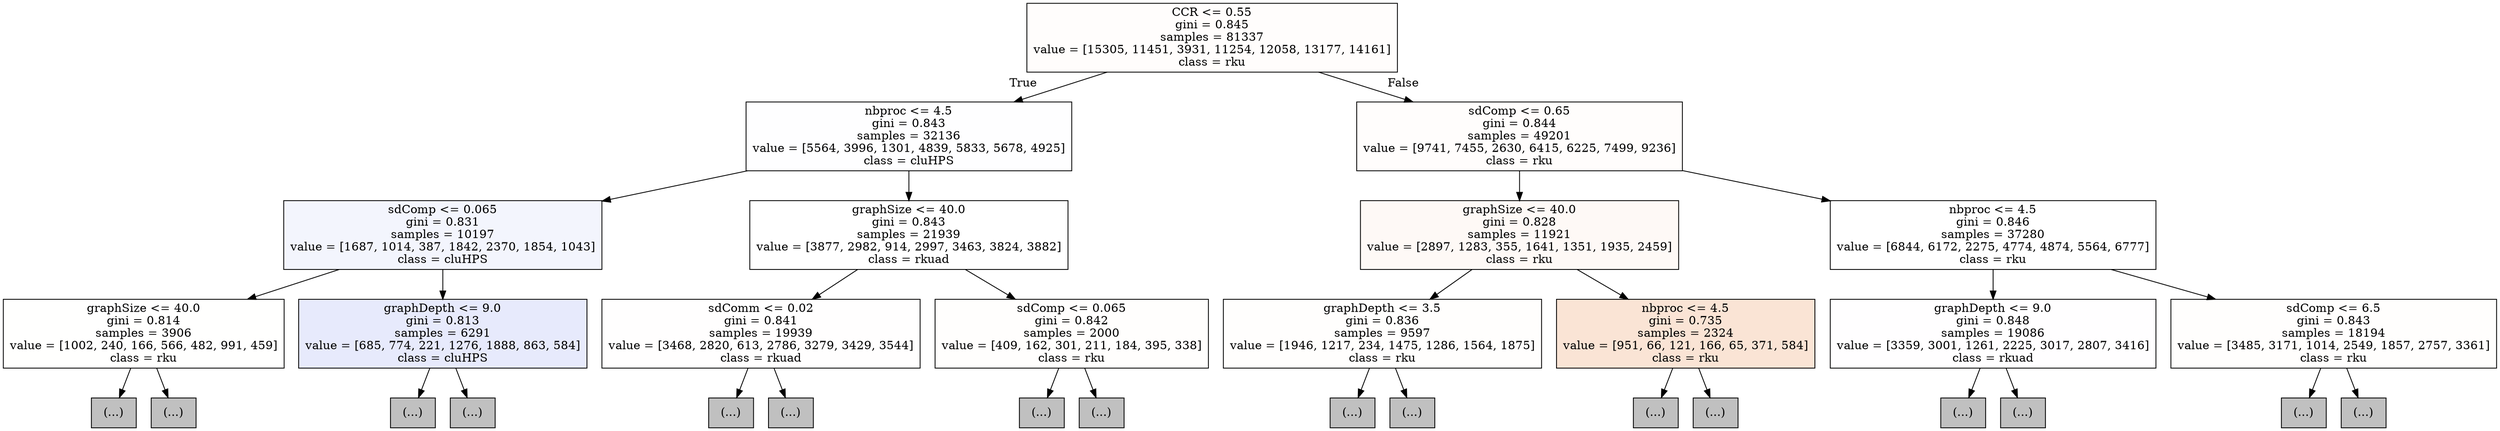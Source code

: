 digraph Tree {
node [shape=box, style="filled", color="black"] ;
0 [label="CCR <= 0.55\ngini = 0.845\nsamples = 81337\nvalue = [15305, 11451, 3931, 11254, 12058, 13177, 14161]\nclass = rku", fillcolor="#fffdfc"] ;
1 [label="nbproc <= 4.5\ngini = 0.843\nsamples = 32136\nvalue = [5564, 3996, 1301, 4839, 5833, 5678, 4925]\nclass = cluHPS", fillcolor="#fefeff"] ;
0 -> 1 [labeldistance=2.5, labelangle=45, headlabel="True"] ;
2 [label="sdComp <= 0.065\ngini = 0.831\nsamples = 10197\nvalue = [1687, 1014, 387, 1842, 2370, 1854, 1043]\nclass = cluHPS", fillcolor="#f3f5fd"] ;
1 -> 2 ;
3 [label="graphSize <= 40.0\ngini = 0.814\nsamples = 3906\nvalue = [1002, 240, 166, 566, 482, 991, 459]\nclass = rku", fillcolor="#fffffe"] ;
2 -> 3 ;
4 [label="(...)", fillcolor="#C0C0C0"] ;
3 -> 4 ;
51 [label="(...)", fillcolor="#C0C0C0"] ;
3 -> 51 ;
98 [label="graphDepth <= 9.0\ngini = 0.813\nsamples = 6291\nvalue = [685, 774, 221, 1276, 1888, 863, 584]\nclass = cluHPS", fillcolor="#e7eafc"] ;
2 -> 98 ;
99 [label="(...)", fillcolor="#C0C0C0"] ;
98 -> 99 ;
122 [label="(...)", fillcolor="#C0C0C0"] ;
98 -> 122 ;
145 [label="graphSize <= 40.0\ngini = 0.843\nsamples = 21939\nvalue = [3877, 2982, 914, 2997, 3463, 3824, 3882]\nclass = rkuad", fillcolor="#ffffff"] ;
1 -> 145 ;
146 [label="sdComm <= 0.02\ngini = 0.841\nsamples = 19939\nvalue = [3468, 2820, 613, 2786, 3279, 3429, 3544]\nclass = rkuad", fillcolor="#fffefe"] ;
145 -> 146 ;
147 [label="(...)", fillcolor="#C0C0C0"] ;
146 -> 147 ;
170 [label="(...)", fillcolor="#C0C0C0"] ;
146 -> 170 ;
217 [label="sdComp <= 0.065\ngini = 0.842\nsamples = 2000\nvalue = [409, 162, 301, 211, 184, 395, 338]\nclass = rku", fillcolor="#fffefd"] ;
145 -> 217 ;
218 [label="(...)", fillcolor="#C0C0C0"] ;
217 -> 218 ;
265 [label="(...)", fillcolor="#C0C0C0"] ;
217 -> 265 ;
288 [label="sdComp <= 0.65\ngini = 0.844\nsamples = 49201\nvalue = [9741, 7455, 2630, 6415, 6225, 7499, 9236]\nclass = rku", fillcolor="#fffdfc"] ;
0 -> 288 [labeldistance=2.5, labelangle=-45, headlabel="False"] ;
289 [label="graphSize <= 40.0\ngini = 0.828\nsamples = 11921\nvalue = [2897, 1283, 355, 1641, 1351, 1935, 2459]\nclass = rku", fillcolor="#fef9f6"] ;
288 -> 289 ;
290 [label="graphDepth <= 3.5\ngini = 0.836\nsamples = 9597\nvalue = [1946, 1217, 234, 1475, 1286, 1564, 1875]\nclass = rku", fillcolor="#fffefd"] ;
289 -> 290 ;
291 [label="(...)", fillcolor="#C0C0C0"] ;
290 -> 291 ;
314 [label="(...)", fillcolor="#C0C0C0"] ;
290 -> 314 ;
385 [label="nbproc <= 4.5\ngini = 0.735\nsamples = 2324\nvalue = [951, 66, 121, 166, 65, 371, 584]\nclass = rku", fillcolor="#fae4d5"] ;
289 -> 385 ;
386 [label="(...)", fillcolor="#C0C0C0"] ;
385 -> 386 ;
433 [label="(...)", fillcolor="#C0C0C0"] ;
385 -> 433 ;
480 [label="nbproc <= 4.5\ngini = 0.846\nsamples = 37280\nvalue = [6844, 6172, 2275, 4774, 4874, 5564, 6777]\nclass = rku", fillcolor="#ffffff"] ;
288 -> 480 ;
481 [label="graphDepth <= 9.0\ngini = 0.848\nsamples = 19086\nvalue = [3359, 3001, 1261, 2225, 3017, 2807, 3416]\nclass = rkuad", fillcolor="#fffeff"] ;
480 -> 481 ;
482 [label="(...)", fillcolor="#C0C0C0"] ;
481 -> 482 ;
577 [label="(...)", fillcolor="#C0C0C0"] ;
481 -> 577 ;
672 [label="sdComp <= 6.5\ngini = 0.843\nsamples = 18194\nvalue = [3485, 3171, 1014, 2549, 1857, 2757, 3361]\nclass = rku", fillcolor="#fffefd"] ;
480 -> 672 ;
673 [label="(...)", fillcolor="#C0C0C0"] ;
672 -> 673 ;
816 [label="(...)", fillcolor="#C0C0C0"] ;
672 -> 816 ;
}